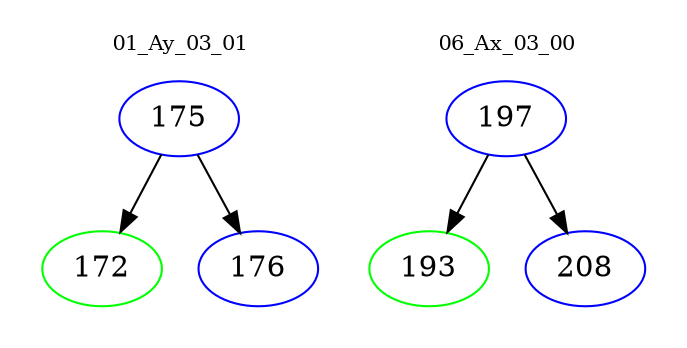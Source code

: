 digraph{
subgraph cluster_0 {
color = white
label = "01_Ay_03_01";
fontsize=10;
T0_175 [label="175", color="blue"]
T0_175 -> T0_172 [color="black"]
T0_172 [label="172", color="green"]
T0_175 -> T0_176 [color="black"]
T0_176 [label="176", color="blue"]
}
subgraph cluster_1 {
color = white
label = "06_Ax_03_00";
fontsize=10;
T1_197 [label="197", color="blue"]
T1_197 -> T1_193 [color="black"]
T1_193 [label="193", color="green"]
T1_197 -> T1_208 [color="black"]
T1_208 [label="208", color="blue"]
}
}
